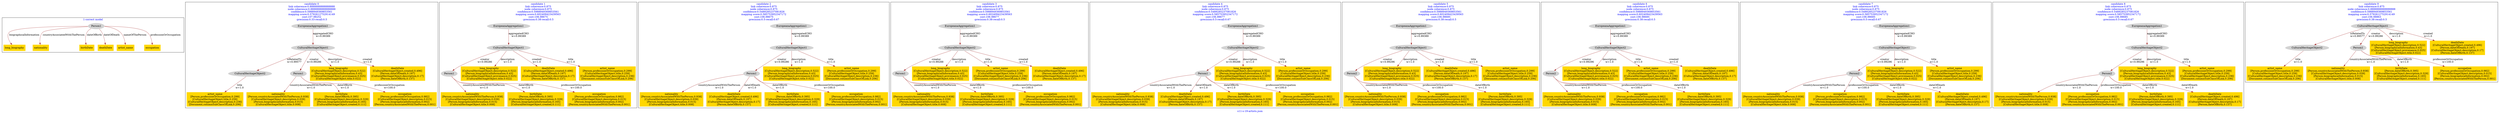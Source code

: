 digraph n0 {
fontcolor="blue"
remincross="true"
label="s11-s-19-artists.json"
subgraph cluster_0 {
label="1-correct model"
n2[style="filled",color="white",fillcolor="lightgray",label="Person1"];
n3[shape="plaintext",style="filled",fillcolor="gold",label="long_biography"];
n4[shape="plaintext",style="filled",fillcolor="gold",label="nationality"];
n5[shape="plaintext",style="filled",fillcolor="gold",label="birthDate"];
n6[shape="plaintext",style="filled",fillcolor="gold",label="deathDate"];
n7[shape="plaintext",style="filled",fillcolor="gold",label="artist_name"];
n8[shape="plaintext",style="filled",fillcolor="gold",label="occupation"];
}
subgraph cluster_1 {
label="candidate 0\nlink coherence:0.8888888888888888\nnode coherence:0.8888888888888888\nconfidence:0.5988949369853561\nmapping score:0.5792612752914149\ncost:107.98252\n-precision:0.33-recall:0.5"
n10[style="filled",color="white",fillcolor="lightgray",label="CulturalHeritageObject1"];
n11[style="filled",color="white",fillcolor="lightgray",label="CulturalHeritageObject2"];
n12[style="filled",color="white",fillcolor="lightgray",label="Person1"];
n13[style="filled",color="white",fillcolor="lightgray",label="EuropeanaAggregation1"];
n14[shape="plaintext",style="filled",fillcolor="gold",label="long_biography\n[CulturalHeritageObject,description,0.522]\n[Person,biographicalInformation,0.43]\n[CulturalHeritageObject,provenance,0.025]\n[CulturalHeritageObject,title,0.022]"];
n15[shape="plaintext",style="filled",fillcolor="gold",label="deathDate\n[CulturalHeritageObject,created,0.496]\n[Person,dateOfDeath,0.197]\n[CulturalHeritageObject,description,0.17]\n[Person,dateOfBirth,0.137]"];
n16[shape="plaintext",style="filled",fillcolor="gold",label="nationality\n[Person,countryAssociatedWithThePerson,0.938]\n[CulturalHeritageObject,description,0.039]\n[Person,biographicalInformation,0.015]\n[CulturalHeritageObject,title,0.008]"];
n17[shape="plaintext",style="filled",fillcolor="gold",label="birthDate\n[Person,dateOfBirth,0.395]\n[CulturalHeritageObject,description,0.329]\n[Person,biographicalInformation,0.165]\n[CulturalHeritageObject,created,0.111]"];
n18[shape="plaintext",style="filled",fillcolor="gold",label="artist_name\n[Person,professionOrOccupation,0.299]\n[CulturalHeritageObject,title,0.259]\n[CulturalHeritageObject,description,0.236]\n[Document,columnSubClassOfLink,0.206]"];
n19[shape="plaintext",style="filled",fillcolor="gold",label="occupation\n[Person,professionOrOccupation,0.982]\n[CulturalHeritageObject,description,0.015]\n[Person,biographicalInformation,0.002]\n[Person,countryAssociatedWithThePerson,0.001]"];
}
subgraph cluster_2 {
label="candidate 1\nlink coherence:0.875\nnode coherence:0.875\nconfidence:0.5988949369853561\nmapping score:0.602409423439563\ncost:106.98675\n-precision:0.38-recall:0.5"
n21[style="filled",color="white",fillcolor="lightgray",label="CulturalHeritageObject1"];
n22[style="filled",color="white",fillcolor="lightgray",label="Person1"];
n23[style="filled",color="white",fillcolor="lightgray",label="EuropeanaAggregation1"];
n24[shape="plaintext",style="filled",fillcolor="gold",label="long_biography\n[CulturalHeritageObject,description,0.522]\n[Person,biographicalInformation,0.43]\n[CulturalHeritageObject,provenance,0.025]\n[CulturalHeritageObject,title,0.022]"];
n25[shape="plaintext",style="filled",fillcolor="gold",label="deathDate\n[CulturalHeritageObject,created,0.496]\n[Person,dateOfDeath,0.197]\n[CulturalHeritageObject,description,0.17]\n[Person,dateOfBirth,0.137]"];
n26[shape="plaintext",style="filled",fillcolor="gold",label="nationality\n[Person,countryAssociatedWithThePerson,0.938]\n[CulturalHeritageObject,description,0.039]\n[Person,biographicalInformation,0.015]\n[CulturalHeritageObject,title,0.008]"];
n27[shape="plaintext",style="filled",fillcolor="gold",label="birthDate\n[Person,dateOfBirth,0.395]\n[CulturalHeritageObject,description,0.329]\n[Person,biographicalInformation,0.165]\n[CulturalHeritageObject,created,0.111]"];
n28[shape="plaintext",style="filled",fillcolor="gold",label="artist_name\n[Person,professionOrOccupation,0.299]\n[CulturalHeritageObject,title,0.259]\n[CulturalHeritageObject,description,0.236]\n[Document,columnSubClassOfLink,0.206]"];
n29[shape="plaintext",style="filled",fillcolor="gold",label="occupation\n[Person,professionOrOccupation,0.982]\n[CulturalHeritageObject,description,0.015]\n[Person,biographicalInformation,0.002]\n[Person,countryAssociatedWithThePerson,0.001]"];
}
subgraph cluster_3 {
label="candidate 2\nlink coherence:0.875\nnode coherence:0.875\nconfidence:0.5489285237081826\nmapping score:0.585753952347172\ncost:106.98675\n-precision:0.5-recall:0.67"
n31[style="filled",color="white",fillcolor="lightgray",label="CulturalHeritageObject1"];
n32[style="filled",color="white",fillcolor="lightgray",label="Person1"];
n33[style="filled",color="white",fillcolor="lightgray",label="EuropeanaAggregation1"];
n34[shape="plaintext",style="filled",fillcolor="gold",label="long_biography\n[CulturalHeritageObject,description,0.522]\n[Person,biographicalInformation,0.43]\n[CulturalHeritageObject,provenance,0.025]\n[CulturalHeritageObject,title,0.022]"];
n35[shape="plaintext",style="filled",fillcolor="gold",label="nationality\n[Person,countryAssociatedWithThePerson,0.938]\n[CulturalHeritageObject,description,0.039]\n[Person,biographicalInformation,0.015]\n[CulturalHeritageObject,title,0.008]"];
n36[shape="plaintext",style="filled",fillcolor="gold",label="deathDate\n[CulturalHeritageObject,created,0.496]\n[Person,dateOfDeath,0.197]\n[CulturalHeritageObject,description,0.17]\n[Person,dateOfBirth,0.137]"];
n37[shape="plaintext",style="filled",fillcolor="gold",label="birthDate\n[Person,dateOfBirth,0.395]\n[CulturalHeritageObject,description,0.329]\n[Person,biographicalInformation,0.165]\n[CulturalHeritageObject,created,0.111]"];
n38[shape="plaintext",style="filled",fillcolor="gold",label="artist_name\n[Person,professionOrOccupation,0.299]\n[CulturalHeritageObject,title,0.259]\n[CulturalHeritageObject,description,0.236]\n[Document,columnSubClassOfLink,0.206]"];
n39[shape="plaintext",style="filled",fillcolor="gold",label="occupation\n[Person,professionOrOccupation,0.982]\n[CulturalHeritageObject,description,0.015]\n[Person,biographicalInformation,0.002]\n[Person,countryAssociatedWithThePerson,0.001]"];
}
subgraph cluster_4 {
label="candidate 3\nlink coherence:0.875\nnode coherence:0.875\nconfidence:0.5988949369853561\nmapping score:0.602409423439563\ncost:106.98677\n-precision:0.38-recall:0.5"
n41[style="filled",color="white",fillcolor="lightgray",label="CulturalHeritageObject2"];
n42[style="filled",color="white",fillcolor="lightgray",label="Person1"];
n43[style="filled",color="white",fillcolor="lightgray",label="EuropeanaAggregation1"];
n44[shape="plaintext",style="filled",fillcolor="gold",label="nationality\n[Person,countryAssociatedWithThePerson,0.938]\n[CulturalHeritageObject,description,0.039]\n[Person,biographicalInformation,0.015]\n[CulturalHeritageObject,title,0.008]"];
n45[shape="plaintext",style="filled",fillcolor="gold",label="long_biography\n[CulturalHeritageObject,description,0.522]\n[Person,biographicalInformation,0.43]\n[CulturalHeritageObject,provenance,0.025]\n[CulturalHeritageObject,title,0.022]"];
n46[shape="plaintext",style="filled",fillcolor="gold",label="birthDate\n[Person,dateOfBirth,0.395]\n[CulturalHeritageObject,description,0.329]\n[Person,biographicalInformation,0.165]\n[CulturalHeritageObject,created,0.111]"];
n47[shape="plaintext",style="filled",fillcolor="gold",label="artist_name\n[Person,professionOrOccupation,0.299]\n[CulturalHeritageObject,title,0.259]\n[CulturalHeritageObject,description,0.236]\n[Document,columnSubClassOfLink,0.206]"];
n48[shape="plaintext",style="filled",fillcolor="gold",label="occupation\n[Person,professionOrOccupation,0.982]\n[CulturalHeritageObject,description,0.015]\n[Person,biographicalInformation,0.002]\n[Person,countryAssociatedWithThePerson,0.001]"];
n49[shape="plaintext",style="filled",fillcolor="gold",label="deathDate\n[CulturalHeritageObject,created,0.496]\n[Person,dateOfDeath,0.197]\n[CulturalHeritageObject,description,0.17]\n[Person,dateOfBirth,0.137]"];
}
subgraph cluster_5 {
label="candidate 4\nlink coherence:0.875\nnode coherence:0.875\nconfidence:0.5489285237081826\nmapping score:0.585753952347172\ncost:106.98677\n-precision:0.5-recall:0.67"
n51[style="filled",color="white",fillcolor="lightgray",label="CulturalHeritageObject2"];
n52[style="filled",color="white",fillcolor="lightgray",label="Person1"];
n53[style="filled",color="white",fillcolor="lightgray",label="EuropeanaAggregation1"];
n54[shape="plaintext",style="filled",fillcolor="gold",label="nationality\n[Person,countryAssociatedWithThePerson,0.938]\n[CulturalHeritageObject,description,0.039]\n[Person,biographicalInformation,0.015]\n[CulturalHeritageObject,title,0.008]"];
n55[shape="plaintext",style="filled",fillcolor="gold",label="long_biography\n[CulturalHeritageObject,description,0.522]\n[Person,biographicalInformation,0.43]\n[CulturalHeritageObject,provenance,0.025]\n[CulturalHeritageObject,title,0.022]"];
n56[shape="plaintext",style="filled",fillcolor="gold",label="deathDate\n[CulturalHeritageObject,created,0.496]\n[Person,dateOfDeath,0.197]\n[CulturalHeritageObject,description,0.17]\n[Person,dateOfBirth,0.137]"];
n57[shape="plaintext",style="filled",fillcolor="gold",label="birthDate\n[Person,dateOfBirth,0.395]\n[CulturalHeritageObject,description,0.329]\n[Person,biographicalInformation,0.165]\n[CulturalHeritageObject,created,0.111]"];
n58[shape="plaintext",style="filled",fillcolor="gold",label="artist_name\n[Person,professionOrOccupation,0.299]\n[CulturalHeritageObject,title,0.259]\n[CulturalHeritageObject,description,0.236]\n[Document,columnSubClassOfLink,0.206]"];
n59[shape="plaintext",style="filled",fillcolor="gold",label="occupation\n[Person,professionOrOccupation,0.982]\n[CulturalHeritageObject,description,0.015]\n[Person,biographicalInformation,0.002]\n[Person,countryAssociatedWithThePerson,0.001]"];
}
subgraph cluster_6 {
label="candidate 5\nlink coherence:0.875\nnode coherence:0.875\nconfidence:0.5988949369853561\nmapping score:0.602409423439563\ncost:106.98685\n-precision:0.38-recall:0.5"
n61[style="filled",color="white",fillcolor="lightgray",label="CulturalHeritageObject1"];
n62[style="filled",color="white",fillcolor="lightgray",label="Person2"];
n63[style="filled",color="white",fillcolor="lightgray",label="EuropeanaAggregation1"];
n64[shape="plaintext",style="filled",fillcolor="gold",label="nationality\n[Person,countryAssociatedWithThePerson,0.938]\n[CulturalHeritageObject,description,0.039]\n[Person,biographicalInformation,0.015]\n[CulturalHeritageObject,title,0.008]"];
n65[shape="plaintext",style="filled",fillcolor="gold",label="long_biography\n[CulturalHeritageObject,description,0.522]\n[Person,biographicalInformation,0.43]\n[CulturalHeritageObject,provenance,0.025]\n[CulturalHeritageObject,title,0.022]"];
n66[shape="plaintext",style="filled",fillcolor="gold",label="deathDate\n[CulturalHeritageObject,created,0.496]\n[Person,dateOfDeath,0.197]\n[CulturalHeritageObject,description,0.17]\n[Person,dateOfBirth,0.137]"];
n67[shape="plaintext",style="filled",fillcolor="gold",label="occupation\n[Person,professionOrOccupation,0.982]\n[CulturalHeritageObject,description,0.015]\n[Person,biographicalInformation,0.002]\n[Person,countryAssociatedWithThePerson,0.001]"];
n68[shape="plaintext",style="filled",fillcolor="gold",label="birthDate\n[Person,dateOfBirth,0.395]\n[CulturalHeritageObject,description,0.329]\n[Person,biographicalInformation,0.165]\n[CulturalHeritageObject,created,0.111]"];
n69[shape="plaintext",style="filled",fillcolor="gold",label="artist_name\n[Person,professionOrOccupation,0.299]\n[CulturalHeritageObject,title,0.259]\n[CulturalHeritageObject,description,0.236]\n[Document,columnSubClassOfLink,0.206]"];
}
subgraph cluster_7 {
label="candidate 6\nlink coherence:0.875\nnode coherence:0.875\nconfidence:0.5988949369853561\nmapping score:0.602409423439563\ncost:106.98685\n-precision:0.38-recall:0.5"
n71[style="filled",color="white",fillcolor="lightgray",label="CulturalHeritageObject2"];
n72[style="filled",color="white",fillcolor="lightgray",label="Person2"];
n73[style="filled",color="white",fillcolor="lightgray",label="EuropeanaAggregation1"];
n74[shape="plaintext",style="filled",fillcolor="gold",label="nationality\n[Person,countryAssociatedWithThePerson,0.938]\n[CulturalHeritageObject,description,0.039]\n[Person,biographicalInformation,0.015]\n[CulturalHeritageObject,title,0.008]"];
n75[shape="plaintext",style="filled",fillcolor="gold",label="occupation\n[Person,professionOrOccupation,0.982]\n[CulturalHeritageObject,description,0.015]\n[Person,biographicalInformation,0.002]\n[Person,countryAssociatedWithThePerson,0.001]"];
n76[shape="plaintext",style="filled",fillcolor="gold",label="long_biography\n[CulturalHeritageObject,description,0.522]\n[Person,biographicalInformation,0.43]\n[CulturalHeritageObject,provenance,0.025]\n[CulturalHeritageObject,title,0.022]"];
n77[shape="plaintext",style="filled",fillcolor="gold",label="birthDate\n[Person,dateOfBirth,0.395]\n[CulturalHeritageObject,description,0.329]\n[Person,biographicalInformation,0.165]\n[CulturalHeritageObject,created,0.111]"];
n78[shape="plaintext",style="filled",fillcolor="gold",label="artist_name\n[Person,professionOrOccupation,0.299]\n[CulturalHeritageObject,title,0.259]\n[CulturalHeritageObject,description,0.236]\n[Document,columnSubClassOfLink,0.206]"];
n79[shape="plaintext",style="filled",fillcolor="gold",label="deathDate\n[CulturalHeritageObject,created,0.496]\n[Person,dateOfDeath,0.197]\n[CulturalHeritageObject,description,0.17]\n[Person,dateOfBirth,0.137]"];
}
subgraph cluster_8 {
label="candidate 7\nlink coherence:0.875\nnode coherence:0.875\nconfidence:0.5489285237081826\nmapping score:0.585753952347172\ncost:106.98685\n-precision:0.5-recall:0.67"
n81[style="filled",color="white",fillcolor="lightgray",label="CulturalHeritageObject1"];
n82[style="filled",color="white",fillcolor="lightgray",label="Person2"];
n83[style="filled",color="white",fillcolor="lightgray",label="EuropeanaAggregation1"];
n84[shape="plaintext",style="filled",fillcolor="gold",label="nationality\n[Person,countryAssociatedWithThePerson,0.938]\n[CulturalHeritageObject,description,0.039]\n[Person,biographicalInformation,0.015]\n[CulturalHeritageObject,title,0.008]"];
n85[shape="plaintext",style="filled",fillcolor="gold",label="long_biography\n[CulturalHeritageObject,description,0.522]\n[Person,biographicalInformation,0.43]\n[CulturalHeritageObject,provenance,0.025]\n[CulturalHeritageObject,title,0.022]"];
n86[shape="plaintext",style="filled",fillcolor="gold",label="occupation\n[Person,professionOrOccupation,0.982]\n[CulturalHeritageObject,description,0.015]\n[Person,biographicalInformation,0.002]\n[Person,countryAssociatedWithThePerson,0.001]"];
n87[shape="plaintext",style="filled",fillcolor="gold",label="birthDate\n[Person,dateOfBirth,0.395]\n[CulturalHeritageObject,description,0.329]\n[Person,biographicalInformation,0.165]\n[CulturalHeritageObject,created,0.111]"];
n88[shape="plaintext",style="filled",fillcolor="gold",label="deathDate\n[CulturalHeritageObject,created,0.496]\n[Person,dateOfDeath,0.197]\n[CulturalHeritageObject,description,0.17]\n[Person,dateOfBirth,0.137]"];
n89[shape="plaintext",style="filled",fillcolor="gold",label="artist_name\n[Person,professionOrOccupation,0.299]\n[CulturalHeritageObject,title,0.259]\n[CulturalHeritageObject,description,0.236]\n[Document,columnSubClassOfLink,0.206]"];
}
subgraph cluster_9 {
label="candidate 8\nlink coherence:0.875\nnode coherence:0.875\nconfidence:0.5489285237081826\nmapping score:0.585753952347172\ncost:106.98685\n-precision:0.5-recall:0.67"
n91[style="filled",color="white",fillcolor="lightgray",label="CulturalHeritageObject2"];
n92[style="filled",color="white",fillcolor="lightgray",label="Person2"];
n93[style="filled",color="white",fillcolor="lightgray",label="EuropeanaAggregation1"];
n94[shape="plaintext",style="filled",fillcolor="gold",label="nationality\n[Person,countryAssociatedWithThePerson,0.938]\n[CulturalHeritageObject,description,0.039]\n[Person,biographicalInformation,0.015]\n[CulturalHeritageObject,title,0.008]"];
n95[shape="plaintext",style="filled",fillcolor="gold",label="occupation\n[Person,professionOrOccupation,0.982]\n[CulturalHeritageObject,description,0.015]\n[Person,biographicalInformation,0.002]\n[Person,countryAssociatedWithThePerson,0.001]"];
n96[shape="plaintext",style="filled",fillcolor="gold",label="long_biography\n[CulturalHeritageObject,description,0.522]\n[Person,biographicalInformation,0.43]\n[CulturalHeritageObject,provenance,0.025]\n[CulturalHeritageObject,title,0.022]"];
n97[shape="plaintext",style="filled",fillcolor="gold",label="birthDate\n[Person,dateOfBirth,0.395]\n[CulturalHeritageObject,description,0.329]\n[Person,biographicalInformation,0.165]\n[CulturalHeritageObject,created,0.111]"];
n98[shape="plaintext",style="filled",fillcolor="gold",label="deathDate\n[CulturalHeritageObject,created,0.496]\n[Person,dateOfDeath,0.197]\n[CulturalHeritageObject,description,0.17]\n[Person,dateOfBirth,0.137]"];
n99[shape="plaintext",style="filled",fillcolor="gold",label="artist_name\n[Person,professionOrOccupation,0.299]\n[CulturalHeritageObject,title,0.259]\n[CulturalHeritageObject,description,0.236]\n[Document,columnSubClassOfLink,0.206]"];
}
subgraph cluster_10 {
label="candidate 9\nlink coherence:0.875\nnode coherence:0.8888888888888888\nconfidence:0.5988949369853561\nmapping score:0.5792612752914149\ncost:106.98863\n-precision:0.38-recall:0.5"
n101[style="filled",color="white",fillcolor="lightgray",label="CulturalHeritageObject1"];
n102[style="filled",color="white",fillcolor="lightgray",label="CulturalHeritageObject2"];
n103[style="filled",color="white",fillcolor="lightgray",label="Person1"];
n104[shape="plaintext",style="filled",fillcolor="gold",label="long_biography\n[CulturalHeritageObject,description,0.522]\n[Person,biographicalInformation,0.43]\n[CulturalHeritageObject,provenance,0.025]\n[CulturalHeritageObject,title,0.022]"];
n105[shape="plaintext",style="filled",fillcolor="gold",label="deathDate\n[CulturalHeritageObject,created,0.496]\n[Person,dateOfDeath,0.197]\n[CulturalHeritageObject,description,0.17]\n[Person,dateOfBirth,0.137]"];
n106[shape="plaintext",style="filled",fillcolor="gold",label="nationality\n[Person,countryAssociatedWithThePerson,0.938]\n[CulturalHeritageObject,description,0.039]\n[Person,biographicalInformation,0.015]\n[CulturalHeritageObject,title,0.008]"];
n107[shape="plaintext",style="filled",fillcolor="gold",label="birthDate\n[Person,dateOfBirth,0.395]\n[CulturalHeritageObject,description,0.329]\n[Person,biographicalInformation,0.165]\n[CulturalHeritageObject,created,0.111]"];
n108[shape="plaintext",style="filled",fillcolor="gold",label="artist_name\n[Person,professionOrOccupation,0.299]\n[CulturalHeritageObject,title,0.259]\n[CulturalHeritageObject,description,0.236]\n[Document,columnSubClassOfLink,0.206]"];
n109[shape="plaintext",style="filled",fillcolor="gold",label="occupation\n[Person,professionOrOccupation,0.982]\n[CulturalHeritageObject,description,0.015]\n[Person,biographicalInformation,0.002]\n[Person,countryAssociatedWithThePerson,0.001]"];
}
n2 -> n3[color="brown",fontcolor="black",label="biographicalInformation"]
n2 -> n4[color="brown",fontcolor="black",label="countryAssociatedWithThePerson"]
n2 -> n5[color="brown",fontcolor="black",label="dateOfBirth"]
n2 -> n6[color="brown",fontcolor="black",label="dateOfDeath"]
n2 -> n7[color="brown",fontcolor="black",label="nameOfThePerson"]
n2 -> n8[color="brown",fontcolor="black",label="professionOrOccupation"]
n10 -> n11[color="brown",fontcolor="black",label="isRelatedTo\nw=0.99577"]
n10 -> n12[color="brown",fontcolor="black",label="creator\nw=0.99286"]
n13 -> n10[color="brown",fontcolor="black",label="aggregatedCHO\nw=0.99389"]
n10 -> n14[color="brown",fontcolor="black",label="description\nw=1.0"]
n10 -> n15[color="brown",fontcolor="black",label="created\nw=1.0"]
n12 -> n16[color="brown",fontcolor="black",label="countryAssociatedWithThePerson\nw=1.0"]
n12 -> n17[color="brown",fontcolor="black",label="dateOfBirth\nw=1.0"]
n11 -> n18[color="brown",fontcolor="black",label="title\nw=1.0"]
n12 -> n19[color="brown",fontcolor="black",label="professionOrOccupation\nw=100.0"]
n21 -> n22[color="brown",fontcolor="black",label="creator\nw=0.99286"]
n23 -> n21[color="brown",fontcolor="black",label="aggregatedCHO\nw=0.99389"]
n21 -> n24[color="brown",fontcolor="black",label="description\nw=1.0"]
n21 -> n25[color="brown",fontcolor="black",label="created\nw=1.0"]
n22 -> n26[color="brown",fontcolor="black",label="countryAssociatedWithThePerson\nw=1.0"]
n22 -> n27[color="brown",fontcolor="black",label="dateOfBirth\nw=1.0"]
n21 -> n28[color="brown",fontcolor="black",label="title\nw=1.0"]
n22 -> n29[color="brown",fontcolor="black",label="professionOrOccupation\nw=100.0"]
n31 -> n32[color="brown",fontcolor="black",label="creator\nw=0.99286"]
n33 -> n31[color="brown",fontcolor="black",label="aggregatedCHO\nw=0.99389"]
n31 -> n34[color="brown",fontcolor="black",label="description\nw=1.0"]
n32 -> n35[color="brown",fontcolor="black",label="countryAssociatedWithThePerson\nw=1.0"]
n32 -> n36[color="brown",fontcolor="black",label="dateOfDeath\nw=1.0"]
n32 -> n37[color="brown",fontcolor="black",label="dateOfBirth\nw=1.0"]
n31 -> n38[color="brown",fontcolor="black",label="title\nw=1.0"]
n32 -> n39[color="brown",fontcolor="black",label="professionOrOccupation\nw=100.0"]
n41 -> n42[color="brown",fontcolor="black",label="creator\nw=0.99288"]
n43 -> n41[color="brown",fontcolor="black",label="aggregatedCHO\nw=0.99389"]
n42 -> n44[color="brown",fontcolor="black",label="countryAssociatedWithThePerson\nw=1.0"]
n41 -> n45[color="brown",fontcolor="black",label="description\nw=1.0"]
n42 -> n46[color="brown",fontcolor="black",label="dateOfBirth\nw=1.0"]
n41 -> n47[color="brown",fontcolor="black",label="title\nw=1.0"]
n42 -> n48[color="brown",fontcolor="black",label="professionOrOccupation\nw=100.0"]
n41 -> n49[color="brown",fontcolor="black",label="created\nw=1.0"]
n51 -> n52[color="brown",fontcolor="black",label="creator\nw=0.99288"]
n53 -> n51[color="brown",fontcolor="black",label="aggregatedCHO\nw=0.99389"]
n52 -> n54[color="brown",fontcolor="black",label="countryAssociatedWithThePerson\nw=1.0"]
n51 -> n55[color="brown",fontcolor="black",label="description\nw=1.0"]
n52 -> n56[color="brown",fontcolor="black",label="dateOfDeath\nw=1.0"]
n52 -> n57[color="brown",fontcolor="black",label="dateOfBirth\nw=1.0"]
n51 -> n58[color="brown",fontcolor="black",label="title\nw=1.0"]
n52 -> n59[color="brown",fontcolor="black",label="professionOrOccupation\nw=100.0"]
n61 -> n62[color="brown",fontcolor="black",label="creator\nw=0.99296"]
n63 -> n61[color="brown",fontcolor="black",label="aggregatedCHO\nw=0.99389"]
n62 -> n64[color="brown",fontcolor="black",label="countryAssociatedWithThePerson\nw=1.0"]
n61 -> n65[color="brown",fontcolor="black",label="description\nw=1.0"]
n61 -> n66[color="brown",fontcolor="black",label="created\nw=1.0"]
n62 -> n67[color="brown",fontcolor="black",label="professionOrOccupation\nw=100.0"]
n62 -> n68[color="brown",fontcolor="black",label="dateOfBirth\nw=1.0"]
n61 -> n69[color="brown",fontcolor="black",label="title\nw=1.0"]
n71 -> n72[color="brown",fontcolor="black",label="creator\nw=0.99296"]
n73 -> n71[color="brown",fontcolor="black",label="aggregatedCHO\nw=0.99389"]
n72 -> n74[color="brown",fontcolor="black",label="countryAssociatedWithThePerson\nw=1.0"]
n72 -> n75[color="brown",fontcolor="black",label="professionOrOccupation\nw=100.0"]
n71 -> n76[color="brown",fontcolor="black",label="description\nw=1.0"]
n72 -> n77[color="brown",fontcolor="black",label="dateOfBirth\nw=1.0"]
n71 -> n78[color="brown",fontcolor="black",label="title\nw=1.0"]
n71 -> n79[color="brown",fontcolor="black",label="created\nw=1.0"]
n81 -> n82[color="brown",fontcolor="black",label="creator\nw=0.99296"]
n83 -> n81[color="brown",fontcolor="black",label="aggregatedCHO\nw=0.99389"]
n82 -> n84[color="brown",fontcolor="black",label="countryAssociatedWithThePerson\nw=1.0"]
n81 -> n85[color="brown",fontcolor="black",label="description\nw=1.0"]
n82 -> n86[color="brown",fontcolor="black",label="professionOrOccupation\nw=100.0"]
n82 -> n87[color="brown",fontcolor="black",label="dateOfBirth\nw=1.0"]
n82 -> n88[color="brown",fontcolor="black",label="dateOfDeath\nw=1.0"]
n81 -> n89[color="brown",fontcolor="black",label="title\nw=1.0"]
n91 -> n92[color="brown",fontcolor="black",label="creator\nw=0.99296"]
n93 -> n91[color="brown",fontcolor="black",label="aggregatedCHO\nw=0.99389"]
n92 -> n94[color="brown",fontcolor="black",label="countryAssociatedWithThePerson\nw=1.0"]
n92 -> n95[color="brown",fontcolor="black",label="professionOrOccupation\nw=100.0"]
n91 -> n96[color="brown",fontcolor="black",label="description\nw=1.0"]
n92 -> n97[color="brown",fontcolor="black",label="dateOfBirth\nw=1.0"]
n92 -> n98[color="brown",fontcolor="black",label="dateOfDeath\nw=1.0"]
n91 -> n99[color="brown",fontcolor="black",label="title\nw=1.0"]
n101 -> n102[color="brown",fontcolor="black",label="isRelatedTo\nw=0.99577"]
n101 -> n103[color="brown",fontcolor="black",label="creator\nw=0.99286"]
n101 -> n104[color="brown",fontcolor="black",label="description\nw=1.0"]
n101 -> n105[color="brown",fontcolor="black",label="created\nw=1.0"]
n103 -> n106[color="brown",fontcolor="black",label="countryAssociatedWithThePerson\nw=1.0"]
n103 -> n107[color="brown",fontcolor="black",label="dateOfBirth\nw=1.0"]
n102 -> n108[color="brown",fontcolor="black",label="title\nw=1.0"]
n103 -> n109[color="brown",fontcolor="black",label="professionOrOccupation\nw=100.0"]
}
